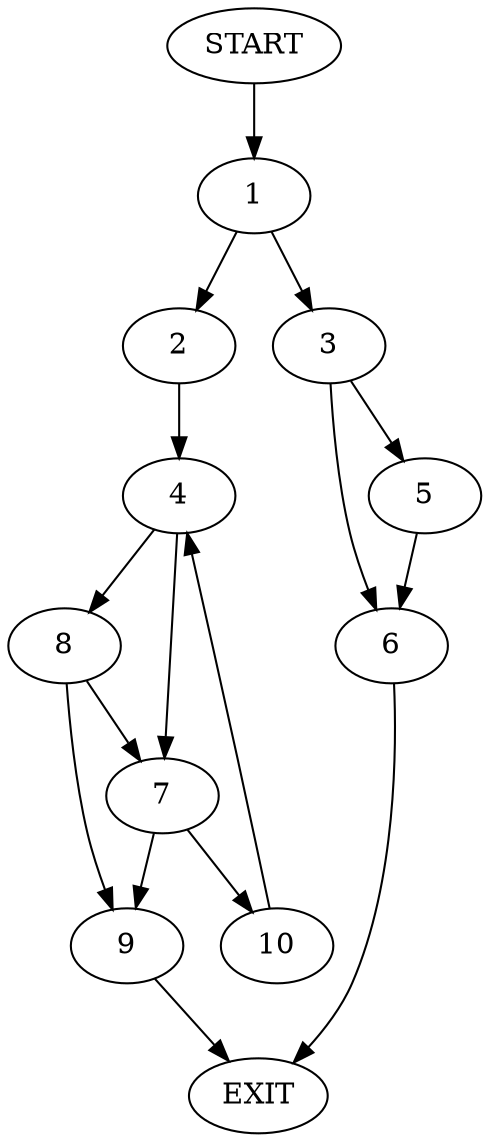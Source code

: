 digraph {
0 [label="START"]
11 [label="EXIT"]
0 -> 1
1 -> 2
1 -> 3
2 -> 4
3 -> 5
3 -> 6
5 -> 6
6 -> 11
4 -> 7
4 -> 8
8 -> 9
8 -> 7
7 -> 10
7 -> 9
9 -> 11
10 -> 4
}
